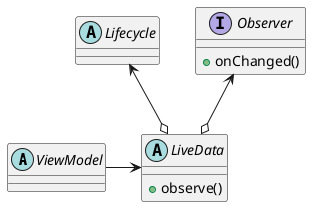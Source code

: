 @startuml

abstract class ViewModel{
}

abstract class LiveData{
+ observe()
}

abstract class Lifecycle{
}

interface Observer{
+ onChanged()
}

ViewModel -> LiveData
Observer <--o LiveData
Lifecycle <--o LiveData

@enduml